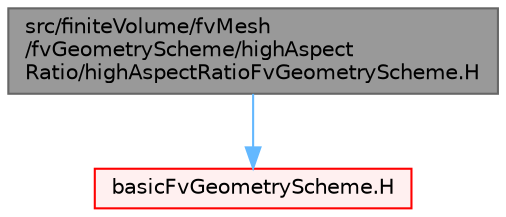 digraph "src/finiteVolume/fvMesh/fvGeometryScheme/highAspectRatio/highAspectRatioFvGeometryScheme.H"
{
 // LATEX_PDF_SIZE
  bgcolor="transparent";
  edge [fontname=Helvetica,fontsize=10,labelfontname=Helvetica,labelfontsize=10];
  node [fontname=Helvetica,fontsize=10,shape=box,height=0.2,width=0.4];
  Node1 [id="Node000001",label="src/finiteVolume/fvMesh\l/fvGeometryScheme/highAspect\lRatio/highAspectRatioFvGeometryScheme.H",height=0.2,width=0.4,color="gray40", fillcolor="grey60", style="filled", fontcolor="black",tooltip=" "];
  Node1 -> Node2 [id="edge1_Node000001_Node000002",color="steelblue1",style="solid",tooltip=" "];
  Node2 [id="Node000002",label="basicFvGeometryScheme.H",height=0.2,width=0.4,color="red", fillcolor="#FFF0F0", style="filled",URL="$basicFvGeometryScheme_8H.html",tooltip=" "];
}
